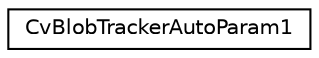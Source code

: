 digraph "Graphical Class Hierarchy"
{
 // LATEX_PDF_SIZE
  edge [fontname="Helvetica",fontsize="10",labelfontname="Helvetica",labelfontsize="10"];
  node [fontname="Helvetica",fontsize="10",shape=record];
  rankdir="LR";
  Node0 [label="CvBlobTrackerAutoParam1",height=0.2,width=0.4,color="black", fillcolor="white", style="filled",URL="$struct_cv_blob_tracker_auto_param1.html",tooltip=" "];
}
